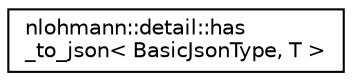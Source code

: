 digraph "Graphical Class Hierarchy"
{
  edge [fontname="Helvetica",fontsize="10",labelfontname="Helvetica",labelfontsize="10"];
  node [fontname="Helvetica",fontsize="10",shape=record];
  rankdir="LR";
  Node1 [label="nlohmann::detail::has\l_to_json\< BasicJsonType, T \>",height=0.2,width=0.4,color="black", fillcolor="white", style="filled",URL="$structnlohmann_1_1detail_1_1has__to__json.html"];
}
